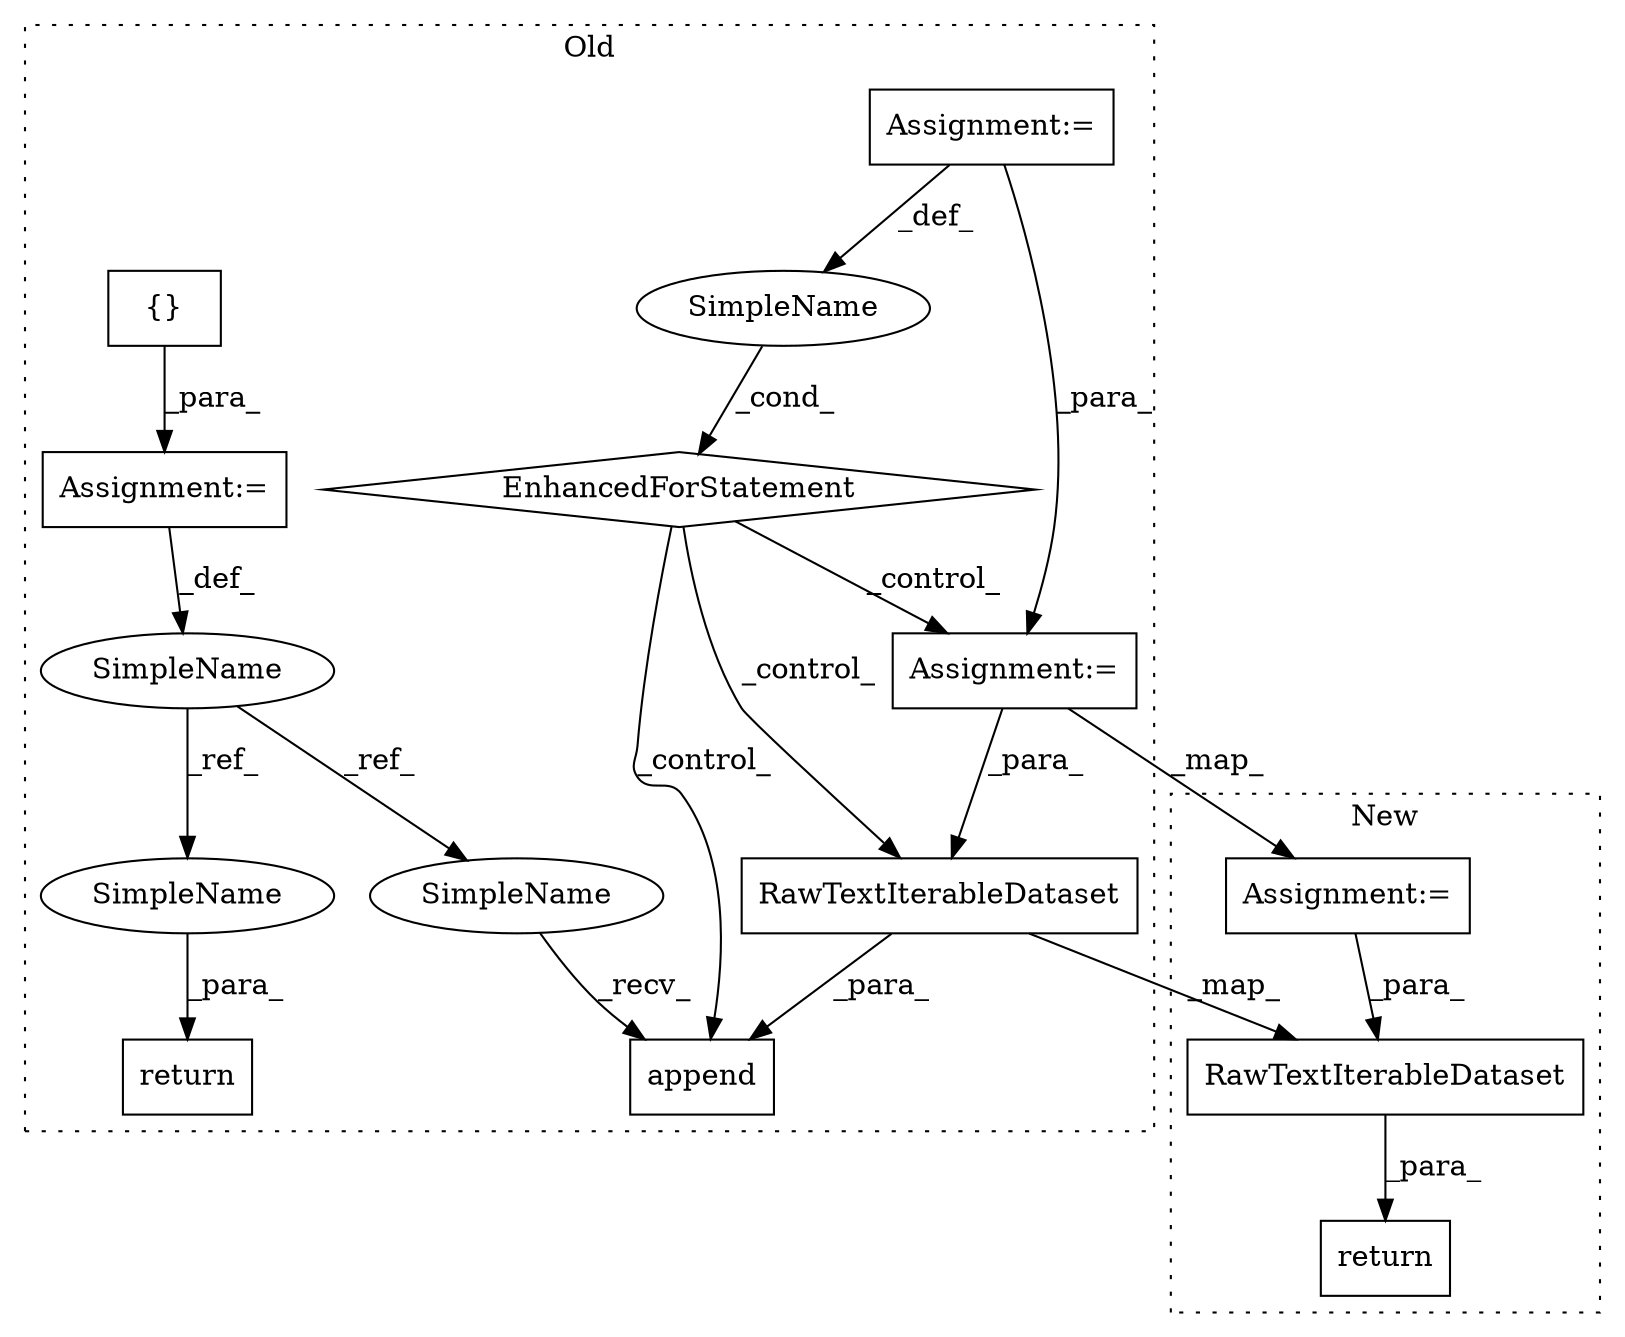 digraph G {
subgraph cluster0 {
1 [label="RawTextIterableDataset" a="32" s="1763,1841" l="23,1" shape="box"];
3 [label="Assignment:=" a="7" s="1614,1683" l="53,2" shape="box"];
4 [label="EnhancedForStatement" a="70" s="1614,1683" l="53,2" shape="diamond"];
5 [label="SimpleName" a="42" s="1671" l="4" shape="ellipse"];
7 [label="append" a="32" s="1756,1842" l="7,1" shape="box"];
8 [label="{}" a="4" s="1606" l="2" shape="box"];
9 [label="SimpleName" a="42" s="1539" l="8" shape="ellipse"];
10 [label="return" a="41" s="1855" l="7" shape="box"];
11 [label="Assignment:=" a="7" s="1547" l="1" shape="box"];
12 [label="Assignment:=" a="7" s="1697" l="1" shape="box"];
14 [label="SimpleName" a="42" s="1862" l="8" shape="ellipse"];
15 [label="SimpleName" a="42" s="1747" l="8" shape="ellipse"];
label = "Old";
style="dotted";
}
subgraph cluster1 {
2 [label="RawTextIterableDataset" a="32" s="1530,1609" l="23,1" shape="box"];
6 [label="return" a="41" s="1523" l="7" shape="box"];
13 [label="Assignment:=" a="7" s="1474" l="1" shape="box"];
label = "New";
style="dotted";
}
1 -> 7 [label="_para_"];
1 -> 2 [label="_map_"];
2 -> 6 [label="_para_"];
3 -> 5 [label="_def_"];
3 -> 12 [label="_para_"];
4 -> 12 [label="_control_"];
4 -> 1 [label="_control_"];
4 -> 7 [label="_control_"];
5 -> 4 [label="_cond_"];
8 -> 11 [label="_para_"];
9 -> 15 [label="_ref_"];
9 -> 14 [label="_ref_"];
11 -> 9 [label="_def_"];
12 -> 13 [label="_map_"];
12 -> 1 [label="_para_"];
13 -> 2 [label="_para_"];
14 -> 10 [label="_para_"];
15 -> 7 [label="_recv_"];
}
